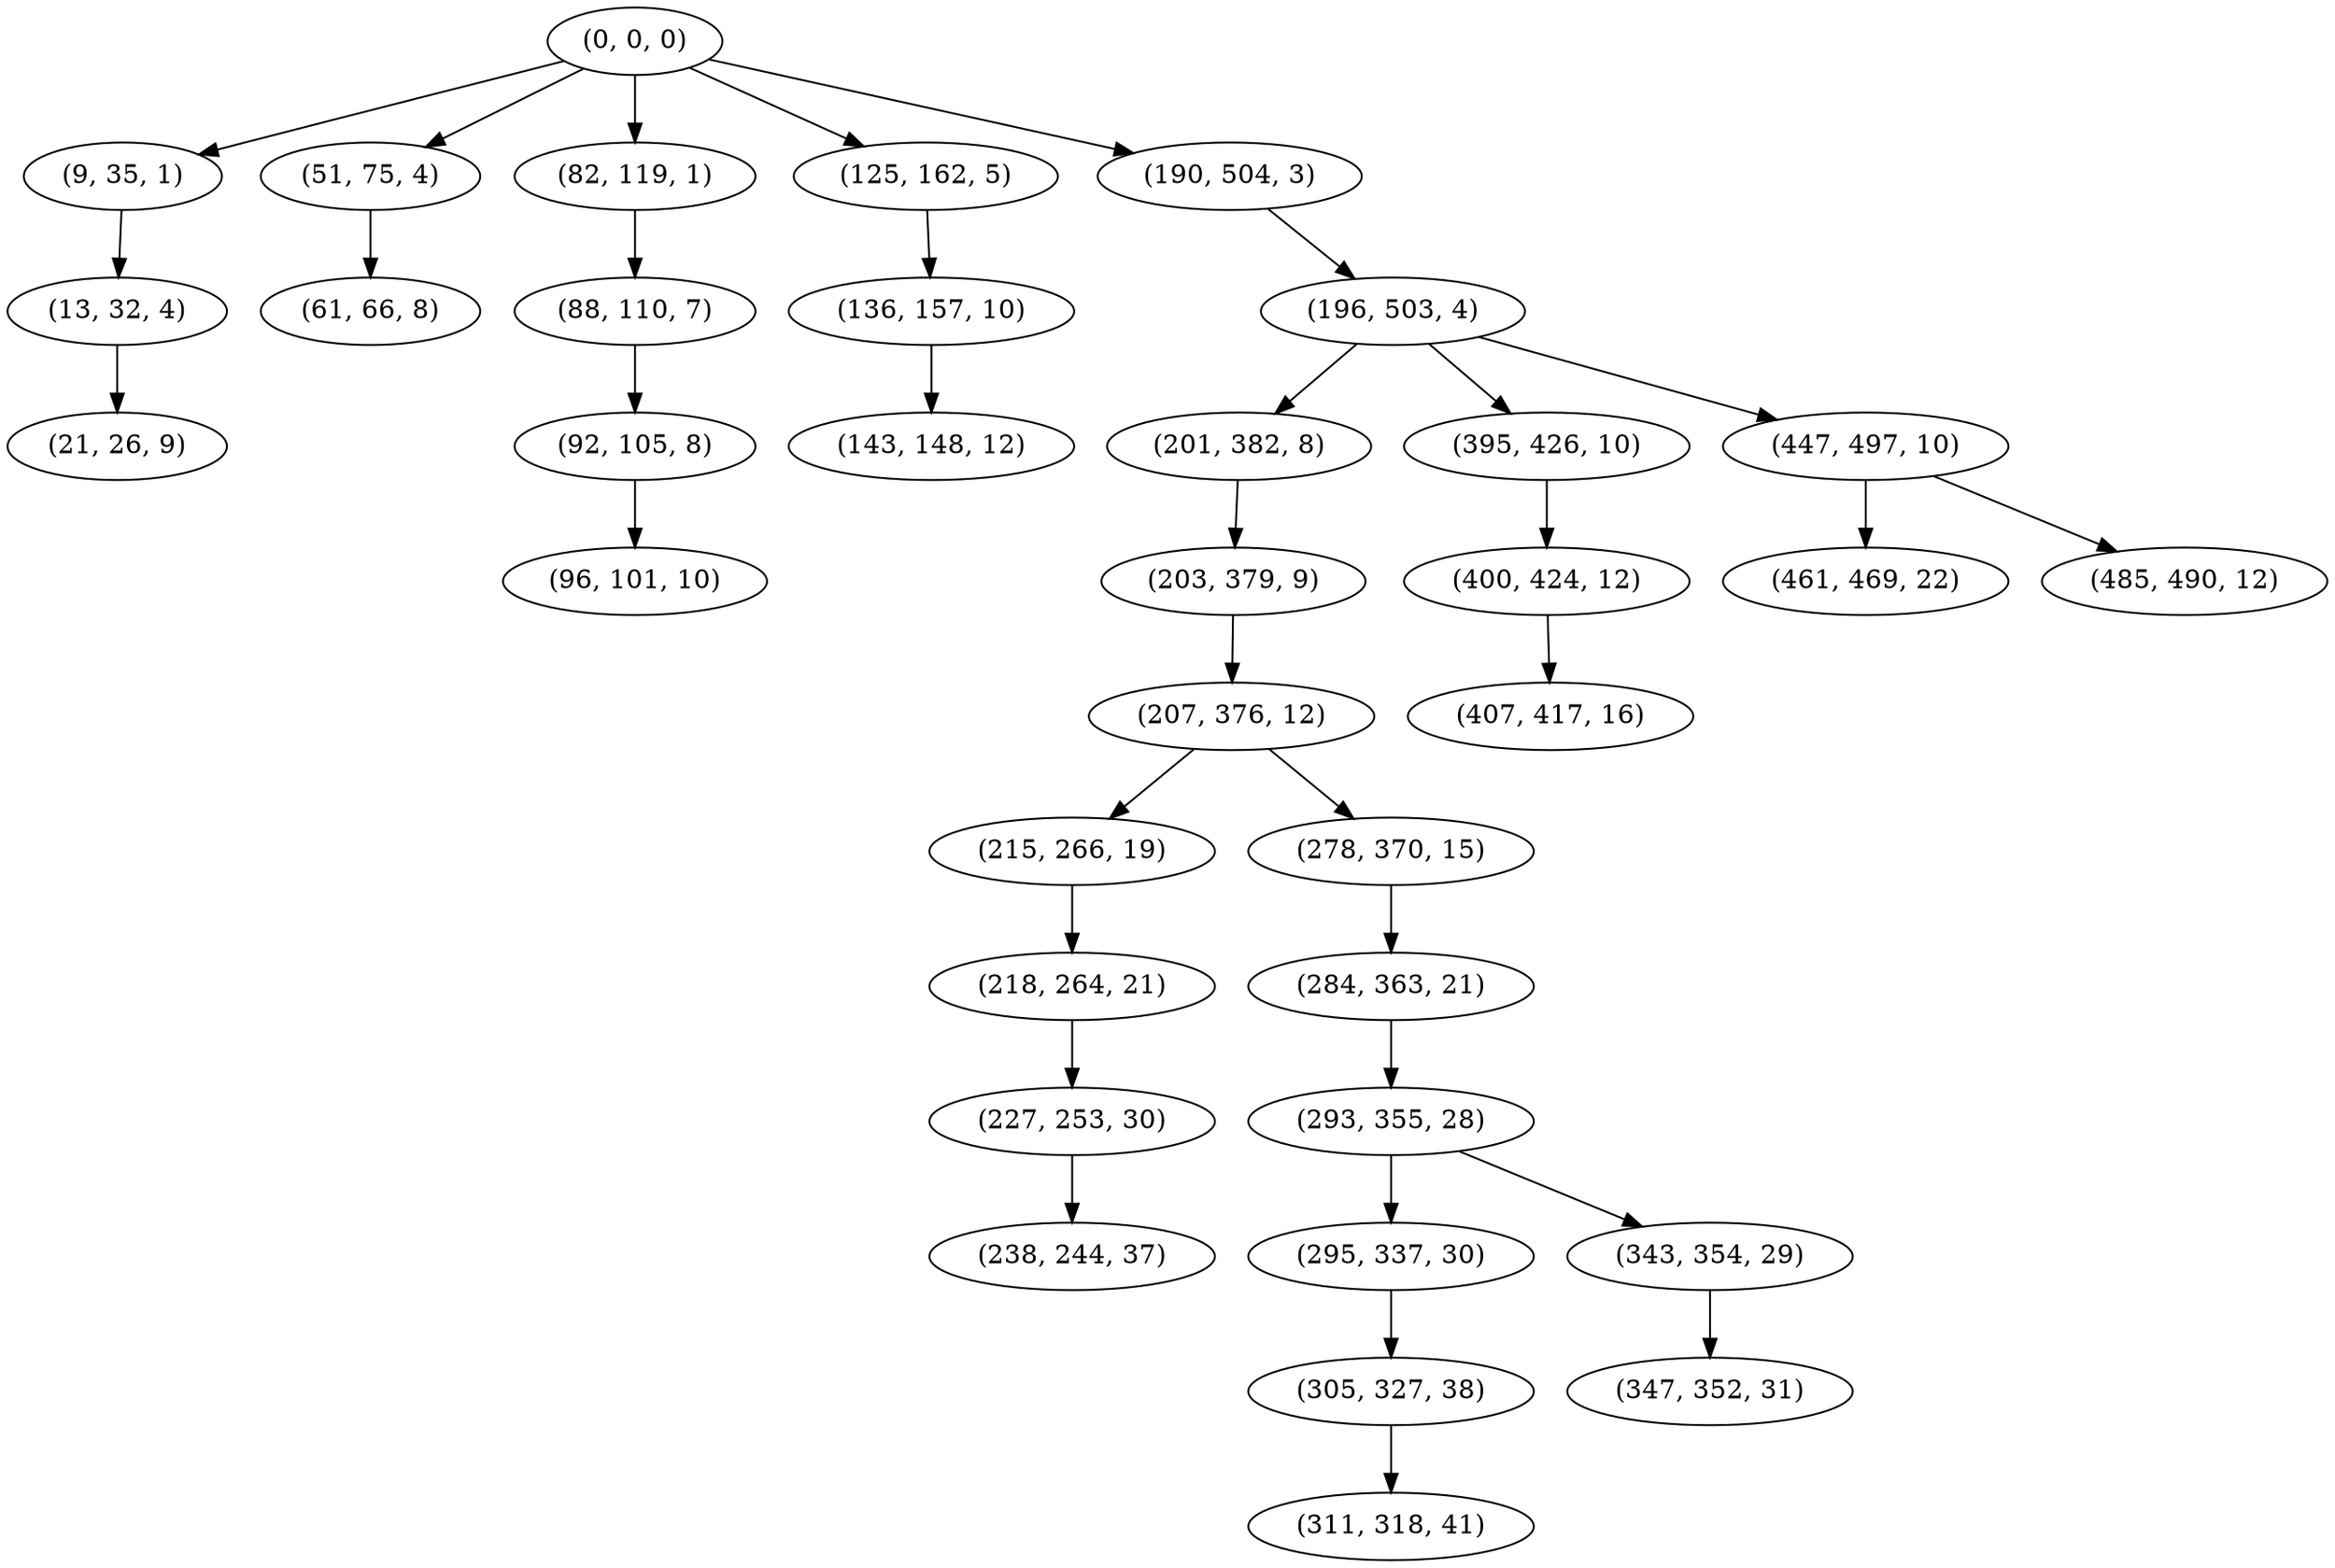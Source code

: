 digraph tree {
    "(0, 0, 0)";
    "(9, 35, 1)";
    "(13, 32, 4)";
    "(21, 26, 9)";
    "(51, 75, 4)";
    "(61, 66, 8)";
    "(82, 119, 1)";
    "(88, 110, 7)";
    "(92, 105, 8)";
    "(96, 101, 10)";
    "(125, 162, 5)";
    "(136, 157, 10)";
    "(143, 148, 12)";
    "(190, 504, 3)";
    "(196, 503, 4)";
    "(201, 382, 8)";
    "(203, 379, 9)";
    "(207, 376, 12)";
    "(215, 266, 19)";
    "(218, 264, 21)";
    "(227, 253, 30)";
    "(238, 244, 37)";
    "(278, 370, 15)";
    "(284, 363, 21)";
    "(293, 355, 28)";
    "(295, 337, 30)";
    "(305, 327, 38)";
    "(311, 318, 41)";
    "(343, 354, 29)";
    "(347, 352, 31)";
    "(395, 426, 10)";
    "(400, 424, 12)";
    "(407, 417, 16)";
    "(447, 497, 10)";
    "(461, 469, 22)";
    "(485, 490, 12)";
    "(0, 0, 0)" -> "(9, 35, 1)";
    "(0, 0, 0)" -> "(51, 75, 4)";
    "(0, 0, 0)" -> "(82, 119, 1)";
    "(0, 0, 0)" -> "(125, 162, 5)";
    "(0, 0, 0)" -> "(190, 504, 3)";
    "(9, 35, 1)" -> "(13, 32, 4)";
    "(13, 32, 4)" -> "(21, 26, 9)";
    "(51, 75, 4)" -> "(61, 66, 8)";
    "(82, 119, 1)" -> "(88, 110, 7)";
    "(88, 110, 7)" -> "(92, 105, 8)";
    "(92, 105, 8)" -> "(96, 101, 10)";
    "(125, 162, 5)" -> "(136, 157, 10)";
    "(136, 157, 10)" -> "(143, 148, 12)";
    "(190, 504, 3)" -> "(196, 503, 4)";
    "(196, 503, 4)" -> "(201, 382, 8)";
    "(196, 503, 4)" -> "(395, 426, 10)";
    "(196, 503, 4)" -> "(447, 497, 10)";
    "(201, 382, 8)" -> "(203, 379, 9)";
    "(203, 379, 9)" -> "(207, 376, 12)";
    "(207, 376, 12)" -> "(215, 266, 19)";
    "(207, 376, 12)" -> "(278, 370, 15)";
    "(215, 266, 19)" -> "(218, 264, 21)";
    "(218, 264, 21)" -> "(227, 253, 30)";
    "(227, 253, 30)" -> "(238, 244, 37)";
    "(278, 370, 15)" -> "(284, 363, 21)";
    "(284, 363, 21)" -> "(293, 355, 28)";
    "(293, 355, 28)" -> "(295, 337, 30)";
    "(293, 355, 28)" -> "(343, 354, 29)";
    "(295, 337, 30)" -> "(305, 327, 38)";
    "(305, 327, 38)" -> "(311, 318, 41)";
    "(343, 354, 29)" -> "(347, 352, 31)";
    "(395, 426, 10)" -> "(400, 424, 12)";
    "(400, 424, 12)" -> "(407, 417, 16)";
    "(447, 497, 10)" -> "(461, 469, 22)";
    "(447, 497, 10)" -> "(485, 490, 12)";
}

